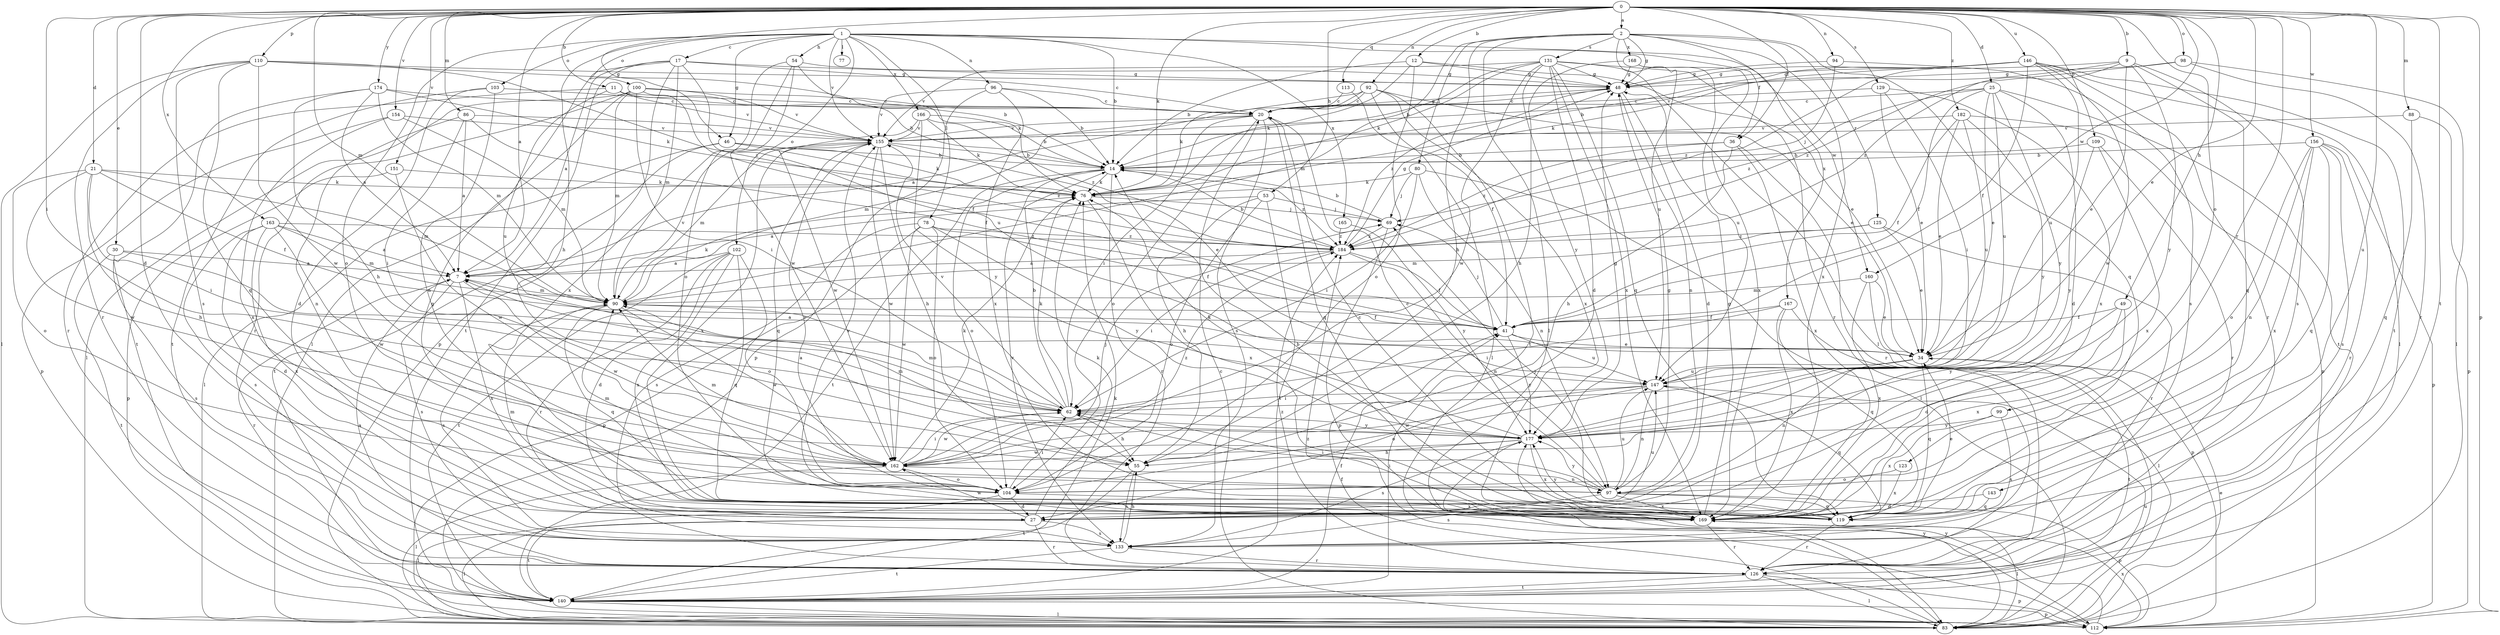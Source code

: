 strict digraph  {
0;
1;
2;
7;
9;
11;
12;
14;
17;
20;
21;
25;
27;
30;
34;
36;
41;
46;
48;
49;
53;
54;
55;
62;
69;
76;
77;
78;
80;
83;
86;
88;
90;
92;
94;
96;
97;
98;
99;
100;
102;
103;
104;
109;
110;
112;
113;
119;
123;
125;
126;
129;
131;
133;
140;
143;
146;
147;
151;
154;
155;
156;
160;
162;
163;
165;
166;
167;
168;
169;
174;
177;
182;
184;
0 -> 2  [label=a];
0 -> 7  [label=a];
0 -> 9  [label=b];
0 -> 11  [label=b];
0 -> 12  [label=b];
0 -> 21  [label=d];
0 -> 25  [label=d];
0 -> 27  [label=d];
0 -> 30  [label=e];
0 -> 34  [label=e];
0 -> 36  [label=f];
0 -> 46  [label=g];
0 -> 49  [label=h];
0 -> 53  [label=h];
0 -> 62  [label=i];
0 -> 76  [label=k];
0 -> 86  [label=m];
0 -> 88  [label=m];
0 -> 90  [label=m];
0 -> 92  [label=n];
0 -> 94  [label=n];
0 -> 98  [label=o];
0 -> 99  [label=o];
0 -> 109  [label=p];
0 -> 110  [label=p];
0 -> 112  [label=p];
0 -> 113  [label=q];
0 -> 123  [label=r];
0 -> 129  [label=s];
0 -> 140  [label=t];
0 -> 143  [label=u];
0 -> 146  [label=u];
0 -> 151  [label=v];
0 -> 154  [label=v];
0 -> 156  [label=w];
0 -> 160  [label=w];
0 -> 163  [label=x];
0 -> 174  [label=y];
0 -> 182  [label=z];
1 -> 14  [label=b];
1 -> 17  [label=c];
1 -> 36  [label=f];
1 -> 46  [label=g];
1 -> 54  [label=h];
1 -> 55  [label=h];
1 -> 77  [label=l];
1 -> 78  [label=l];
1 -> 96  [label=n];
1 -> 100  [label=o];
1 -> 102  [label=o];
1 -> 103  [label=o];
1 -> 104  [label=o];
1 -> 155  [label=v];
1 -> 160  [label=w];
1 -> 165  [label=x];
1 -> 166  [label=x];
2 -> 48  [label=g];
2 -> 55  [label=h];
2 -> 80  [label=l];
2 -> 83  [label=l];
2 -> 90  [label=m];
2 -> 119  [label=q];
2 -> 125  [label=r];
2 -> 131  [label=s];
2 -> 147  [label=u];
2 -> 167  [label=x];
2 -> 168  [label=x];
2 -> 169  [label=x];
7 -> 90  [label=m];
7 -> 126  [label=r];
7 -> 133  [label=s];
7 -> 162  [label=w];
7 -> 169  [label=x];
9 -> 34  [label=e];
9 -> 48  [label=g];
9 -> 119  [label=q];
9 -> 133  [label=s];
9 -> 155  [label=v];
9 -> 177  [label=y];
9 -> 184  [label=z];
11 -> 14  [label=b];
11 -> 20  [label=c];
11 -> 126  [label=r];
11 -> 147  [label=u];
11 -> 155  [label=v];
12 -> 14  [label=b];
12 -> 34  [label=e];
12 -> 48  [label=g];
12 -> 76  [label=k];
12 -> 104  [label=o];
14 -> 76  [label=k];
14 -> 104  [label=o];
14 -> 126  [label=r];
14 -> 140  [label=t];
14 -> 184  [label=z];
14 -> 133  [label=v];
17 -> 7  [label=a];
17 -> 20  [label=c];
17 -> 48  [label=g];
17 -> 83  [label=l];
17 -> 90  [label=m];
17 -> 112  [label=p];
17 -> 140  [label=t];
17 -> 147  [label=u];
20 -> 48  [label=g];
20 -> 62  [label=i];
20 -> 90  [label=m];
20 -> 104  [label=o];
20 -> 119  [label=q];
20 -> 133  [label=s];
20 -> 155  [label=v];
21 -> 41  [label=f];
21 -> 55  [label=h];
21 -> 62  [label=i];
21 -> 76  [label=k];
21 -> 90  [label=m];
21 -> 104  [label=o];
21 -> 162  [label=w];
25 -> 20  [label=c];
25 -> 27  [label=d];
25 -> 34  [label=e];
25 -> 41  [label=f];
25 -> 140  [label=t];
25 -> 147  [label=u];
25 -> 177  [label=y];
25 -> 184  [label=z];
27 -> 76  [label=k];
27 -> 83  [label=l];
27 -> 126  [label=r];
27 -> 133  [label=s];
27 -> 140  [label=t];
27 -> 147  [label=u];
27 -> 162  [label=w];
30 -> 7  [label=a];
30 -> 62  [label=i];
30 -> 133  [label=s];
30 -> 140  [label=t];
34 -> 7  [label=a];
34 -> 97  [label=n];
34 -> 119  [label=q];
34 -> 140  [label=t];
34 -> 147  [label=u];
36 -> 14  [label=b];
36 -> 55  [label=h];
36 -> 126  [label=r];
36 -> 169  [label=x];
36 -> 184  [label=z];
41 -> 34  [label=e];
41 -> 69  [label=j];
41 -> 147  [label=u];
41 -> 177  [label=y];
46 -> 14  [label=b];
46 -> 76  [label=k];
46 -> 83  [label=l];
46 -> 140  [label=t];
46 -> 184  [label=z];
48 -> 20  [label=c];
48 -> 27  [label=d];
48 -> 97  [label=n];
48 -> 184  [label=z];
49 -> 27  [label=d];
49 -> 41  [label=f];
49 -> 169  [label=x];
49 -> 177  [label=y];
53 -> 7  [label=a];
53 -> 55  [label=h];
53 -> 69  [label=j];
53 -> 104  [label=o];
53 -> 140  [label=t];
54 -> 48  [label=g];
54 -> 76  [label=k];
54 -> 104  [label=o];
54 -> 162  [label=w];
54 -> 169  [label=x];
55 -> 133  [label=s];
55 -> 140  [label=t];
62 -> 14  [label=b];
62 -> 55  [label=h];
62 -> 76  [label=k];
62 -> 90  [label=m];
62 -> 155  [label=v];
62 -> 162  [label=w];
62 -> 177  [label=y];
69 -> 14  [label=b];
69 -> 112  [label=p];
69 -> 184  [label=z];
76 -> 69  [label=j];
76 -> 169  [label=x];
78 -> 41  [label=f];
78 -> 104  [label=o];
78 -> 112  [label=p];
78 -> 133  [label=s];
78 -> 162  [label=w];
78 -> 177  [label=y];
78 -> 184  [label=z];
80 -> 62  [label=i];
80 -> 69  [label=j];
80 -> 76  [label=k];
80 -> 83  [label=l];
80 -> 97  [label=n];
83 -> 20  [label=c];
83 -> 34  [label=e];
83 -> 41  [label=f];
83 -> 147  [label=u];
83 -> 177  [label=y];
86 -> 7  [label=a];
86 -> 41  [label=f];
86 -> 62  [label=i];
86 -> 97  [label=n];
86 -> 155  [label=v];
88 -> 112  [label=p];
88 -> 119  [label=q];
88 -> 155  [label=v];
90 -> 41  [label=f];
90 -> 76  [label=k];
90 -> 119  [label=q];
90 -> 133  [label=s];
90 -> 155  [label=v];
90 -> 162  [label=w];
92 -> 7  [label=a];
92 -> 20  [label=c];
92 -> 34  [label=e];
92 -> 76  [label=k];
92 -> 83  [label=l];
92 -> 140  [label=t];
92 -> 169  [label=x];
94 -> 48  [label=g];
94 -> 69  [label=j];
94 -> 133  [label=s];
96 -> 14  [label=b];
96 -> 20  [label=c];
96 -> 112  [label=p];
96 -> 155  [label=v];
96 -> 169  [label=x];
97 -> 20  [label=c];
97 -> 48  [label=g];
97 -> 62  [label=i];
97 -> 112  [label=p];
97 -> 119  [label=q];
97 -> 133  [label=s];
97 -> 147  [label=u];
97 -> 169  [label=x];
97 -> 177  [label=y];
98 -> 48  [label=g];
98 -> 83  [label=l];
98 -> 126  [label=r];
98 -> 184  [label=z];
99 -> 133  [label=s];
99 -> 169  [label=x];
99 -> 177  [label=y];
100 -> 20  [label=c];
100 -> 41  [label=f];
100 -> 62  [label=i];
100 -> 83  [label=l];
100 -> 90  [label=m];
100 -> 119  [label=q];
100 -> 126  [label=r];
100 -> 155  [label=v];
102 -> 7  [label=a];
102 -> 27  [label=d];
102 -> 104  [label=o];
102 -> 119  [label=q];
102 -> 126  [label=r];
102 -> 140  [label=t];
102 -> 169  [label=x];
103 -> 20  [label=c];
103 -> 27  [label=d];
103 -> 97  [label=n];
103 -> 140  [label=t];
104 -> 27  [label=d];
104 -> 62  [label=i];
104 -> 83  [label=l];
104 -> 90  [label=m];
104 -> 155  [label=v];
104 -> 169  [label=x];
109 -> 14  [label=b];
109 -> 126  [label=r];
109 -> 169  [label=x];
109 -> 177  [label=y];
110 -> 14  [label=b];
110 -> 48  [label=g];
110 -> 83  [label=l];
110 -> 119  [label=q];
110 -> 126  [label=r];
110 -> 133  [label=s];
110 -> 162  [label=w];
110 -> 184  [label=z];
112 -> 169  [label=x];
112 -> 177  [label=y];
112 -> 184  [label=z];
113 -> 20  [label=c];
113 -> 41  [label=f];
119 -> 14  [label=b];
119 -> 20  [label=c];
119 -> 34  [label=e];
119 -> 69  [label=j];
119 -> 126  [label=r];
119 -> 155  [label=v];
119 -> 177  [label=y];
123 -> 104  [label=o];
123 -> 169  [label=x];
125 -> 34  [label=e];
125 -> 90  [label=m];
125 -> 126  [label=r];
125 -> 184  [label=z];
126 -> 7  [label=a];
126 -> 83  [label=l];
126 -> 112  [label=p];
126 -> 140  [label=t];
126 -> 184  [label=z];
129 -> 20  [label=c];
129 -> 34  [label=e];
129 -> 62  [label=i];
129 -> 169  [label=x];
131 -> 14  [label=b];
131 -> 27  [label=d];
131 -> 48  [label=g];
131 -> 76  [label=k];
131 -> 83  [label=l];
131 -> 119  [label=q];
131 -> 126  [label=r];
131 -> 155  [label=v];
131 -> 162  [label=w];
131 -> 169  [label=x];
131 -> 177  [label=y];
133 -> 55  [label=h];
133 -> 126  [label=r];
133 -> 140  [label=t];
140 -> 41  [label=f];
140 -> 76  [label=k];
140 -> 83  [label=l];
140 -> 112  [label=p];
143 -> 27  [label=d];
143 -> 119  [label=q];
146 -> 14  [label=b];
146 -> 41  [label=f];
146 -> 48  [label=g];
146 -> 76  [label=k];
146 -> 83  [label=l];
146 -> 126  [label=r];
146 -> 140  [label=t];
146 -> 147  [label=u];
146 -> 162  [label=w];
146 -> 184  [label=z];
147 -> 62  [label=i];
147 -> 97  [label=n];
147 -> 104  [label=o];
147 -> 119  [label=q];
147 -> 162  [label=w];
151 -> 76  [label=k];
151 -> 112  [label=p];
151 -> 162  [label=w];
154 -> 90  [label=m];
154 -> 112  [label=p];
154 -> 155  [label=v];
154 -> 169  [label=x];
155 -> 14  [label=b];
155 -> 34  [label=e];
155 -> 55  [label=h];
155 -> 90  [label=m];
155 -> 119  [label=q];
155 -> 162  [label=w];
155 -> 169  [label=x];
156 -> 14  [label=b];
156 -> 97  [label=n];
156 -> 104  [label=o];
156 -> 112  [label=p];
156 -> 119  [label=q];
156 -> 126  [label=r];
156 -> 133  [label=s];
156 -> 169  [label=x];
160 -> 34  [label=e];
160 -> 90  [label=m];
160 -> 112  [label=p];
160 -> 169  [label=x];
162 -> 62  [label=i];
162 -> 69  [label=j];
162 -> 76  [label=k];
162 -> 83  [label=l];
162 -> 90  [label=m];
162 -> 97  [label=n];
162 -> 104  [label=o];
162 -> 184  [label=z];
163 -> 7  [label=a];
163 -> 27  [label=d];
163 -> 90  [label=m];
163 -> 133  [label=s];
163 -> 162  [label=w];
163 -> 169  [label=x];
163 -> 184  [label=z];
165 -> 177  [label=y];
165 -> 184  [label=z];
166 -> 14  [label=b];
166 -> 76  [label=k];
166 -> 155  [label=v];
166 -> 162  [label=w];
166 -> 177  [label=y];
166 -> 184  [label=z];
167 -> 41  [label=f];
167 -> 62  [label=i];
167 -> 83  [label=l];
167 -> 119  [label=q];
167 -> 169  [label=x];
168 -> 48  [label=g];
168 -> 55  [label=h];
168 -> 147  [label=u];
168 -> 169  [label=x];
169 -> 48  [label=g];
169 -> 62  [label=i];
169 -> 83  [label=l];
169 -> 90  [label=m];
169 -> 126  [label=r];
174 -> 7  [label=a];
174 -> 20  [label=c];
174 -> 55  [label=h];
174 -> 76  [label=k];
174 -> 90  [label=m];
174 -> 140  [label=t];
177 -> 7  [label=a];
177 -> 48  [label=g];
177 -> 55  [label=h];
177 -> 76  [label=k];
177 -> 90  [label=m];
177 -> 133  [label=s];
177 -> 162  [label=w];
177 -> 169  [label=x];
182 -> 34  [label=e];
182 -> 41  [label=f];
182 -> 112  [label=p];
182 -> 147  [label=u];
182 -> 155  [label=v];
182 -> 177  [label=y];
184 -> 7  [label=a];
184 -> 14  [label=b];
184 -> 41  [label=f];
184 -> 48  [label=g];
184 -> 62  [label=i];
184 -> 97  [label=n];
}
